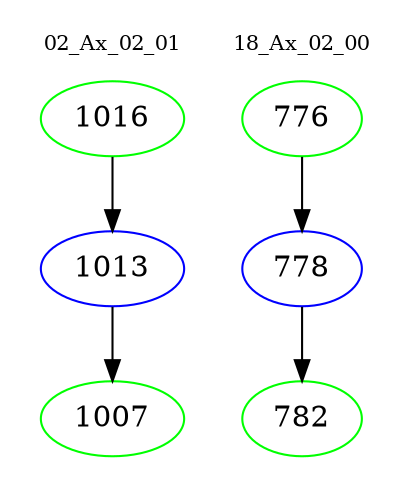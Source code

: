 digraph{
subgraph cluster_0 {
color = white
label = "02_Ax_02_01";
fontsize=10;
T0_1016 [label="1016", color="green"]
T0_1016 -> T0_1013 [color="black"]
T0_1013 [label="1013", color="blue"]
T0_1013 -> T0_1007 [color="black"]
T0_1007 [label="1007", color="green"]
}
subgraph cluster_1 {
color = white
label = "18_Ax_02_00";
fontsize=10;
T1_776 [label="776", color="green"]
T1_776 -> T1_778 [color="black"]
T1_778 [label="778", color="blue"]
T1_778 -> T1_782 [color="black"]
T1_782 [label="782", color="green"]
}
}
